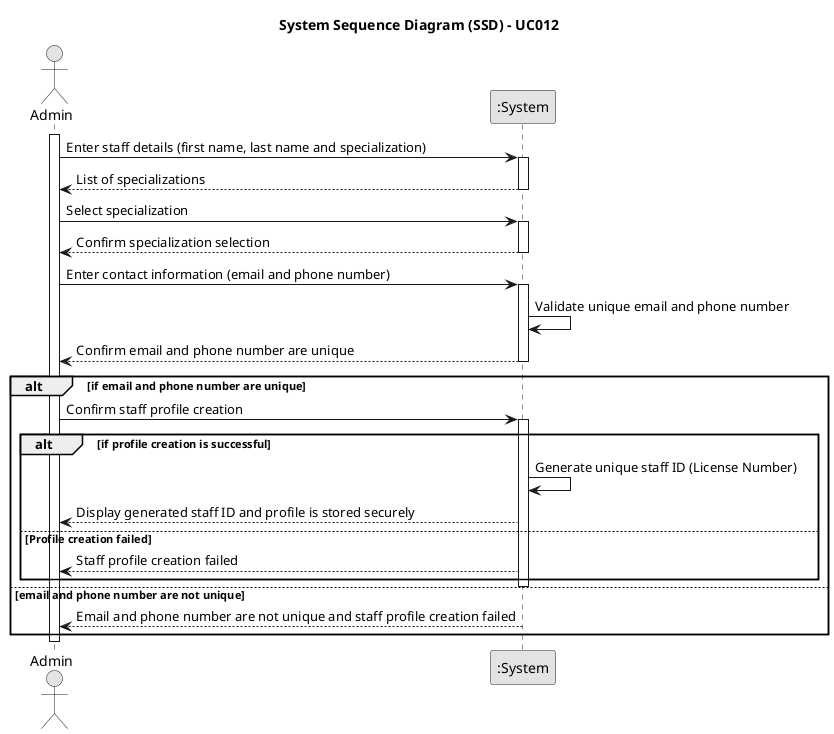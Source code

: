@startuml
skinparam monochrome true
skinparam packageStyle rectangle
skinparam shadowing false

title System Sequence Diagram (SSD) - UC012
actor Admin as Admin
participant ":System" as System

activate Admin

    Admin -> System: Enter staff details (first name, last name and specialization)
    activate System

    System --> Admin: List of specializations
    deactivate System

    Admin -> System: Select specialization
    activate System

    System --> Admin: Confirm specialization selection
    deactivate System

    Admin -> System: Enter contact information (email and phone number)
    activate System

    System -> System: Validate unique email and phone number
    System --> Admin: Confirm email and phone number are unique
    deactivate System

    alt if email and phone number are unique
        Admin -> System: Confirm staff profile creation
        activate System

        alt if profile creation is successful
            System -> System: Generate unique staff ID (License Number)
            System --> Admin: Display generated staff ID and profile is stored securely
        else Profile creation failed
            System --> Admin: Staff profile creation failed
        end
        deactivate System

    else email and phone number are not unique
        System --> Admin: Email and phone number are not unique and staff profile creation failed
        deactivate System
    end

deactivate Admin

@enduml